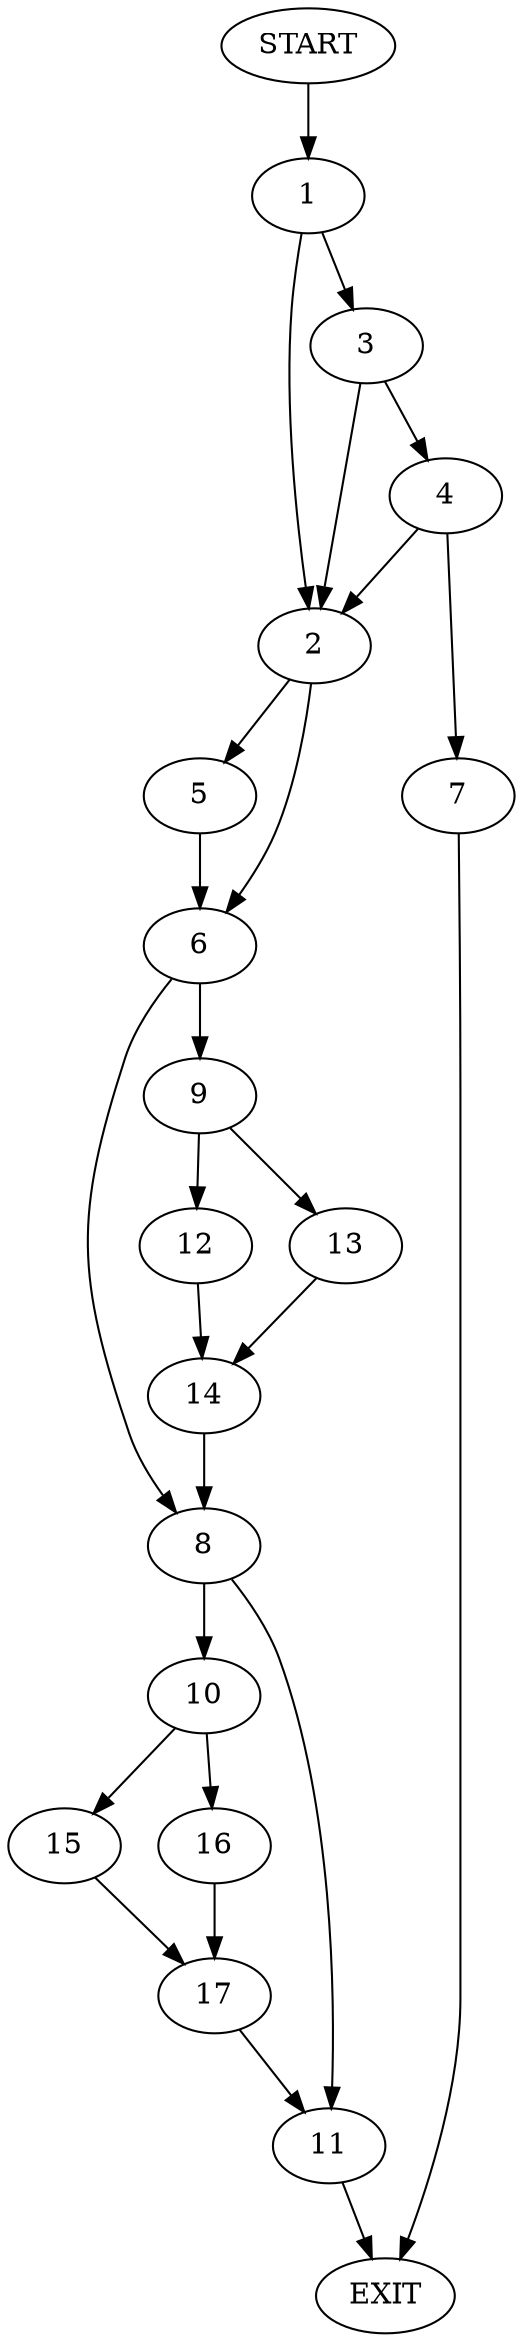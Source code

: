 digraph {
0 [label="START"]
18 [label="EXIT"]
0 -> 1
1 -> 2
1 -> 3
3 -> 2
3 -> 4
2 -> 5
2 -> 6
4 -> 2
4 -> 7
7 -> 18
5 -> 6
6 -> 8
6 -> 9
8 -> 10
8 -> 11
9 -> 12
9 -> 13
12 -> 14
13 -> 14
14 -> 8
11 -> 18
10 -> 15
10 -> 16
15 -> 17
16 -> 17
17 -> 11
}
